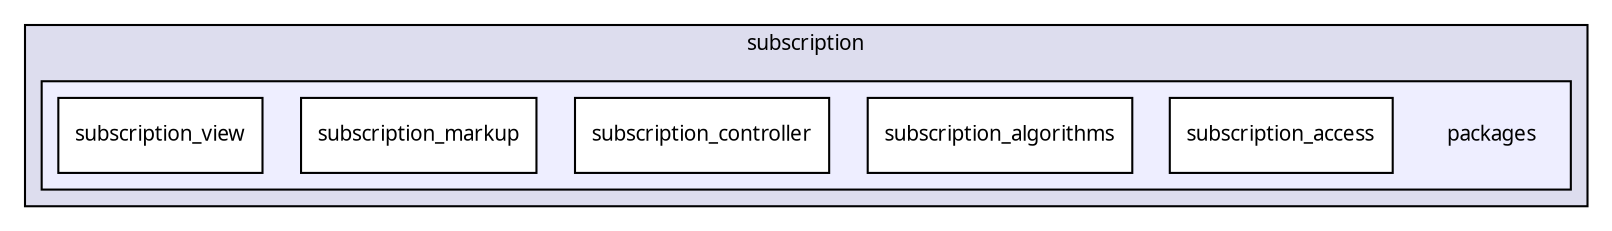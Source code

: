 digraph "packages/subscription/packages/" {
  compound=true
  node [ fontsize="10", fontname="FreeSans.ttf"];
  edge [ labelfontsize="10", labelfontname="FreeSans.ttf"];
  subgraph clusterdir_8c2b4372fd6ef5b459e04177ebc44e88 {
    graph [ bgcolor="#ddddee", pencolor="black", label="subscription" fontname="FreeSans.ttf", fontsize="10", URL="dir_8c2b4372fd6ef5b459e04177ebc44e88.html"]
  subgraph clusterdir_4e43235ce4c355b9c29ba3af03fa2331 {
    graph [ bgcolor="#eeeeff", pencolor="black", label="" URL="dir_4e43235ce4c355b9c29ba3af03fa2331.html"];
    dir_4e43235ce4c355b9c29ba3af03fa2331 [shape=plaintext label="packages"];
    dir_b22ecc711a1dfca2d43e04eb04efa6cd [shape=box label="subscription_access" color="black" fillcolor="white" style="filled" URL="dir_b22ecc711a1dfca2d43e04eb04efa6cd.html"];
    dir_750229f3362b213fe9b2b9de158ad90c [shape=box label="subscription_algorithms" color="black" fillcolor="white" style="filled" URL="dir_750229f3362b213fe9b2b9de158ad90c.html"];
    dir_9da64d335e1d6fd45394bffffbe67b49 [shape=box label="subscription_controller" color="black" fillcolor="white" style="filled" URL="dir_9da64d335e1d6fd45394bffffbe67b49.html"];
    dir_215da523947612c826685cd585b40884 [shape=box label="subscription_markup" color="black" fillcolor="white" style="filled" URL="dir_215da523947612c826685cd585b40884.html"];
    dir_a300968624c2cfee8f39eb0139aea0a9 [shape=box label="subscription_view" color="black" fillcolor="white" style="filled" URL="dir_a300968624c2cfee8f39eb0139aea0a9.html"];
  }
  }
}
